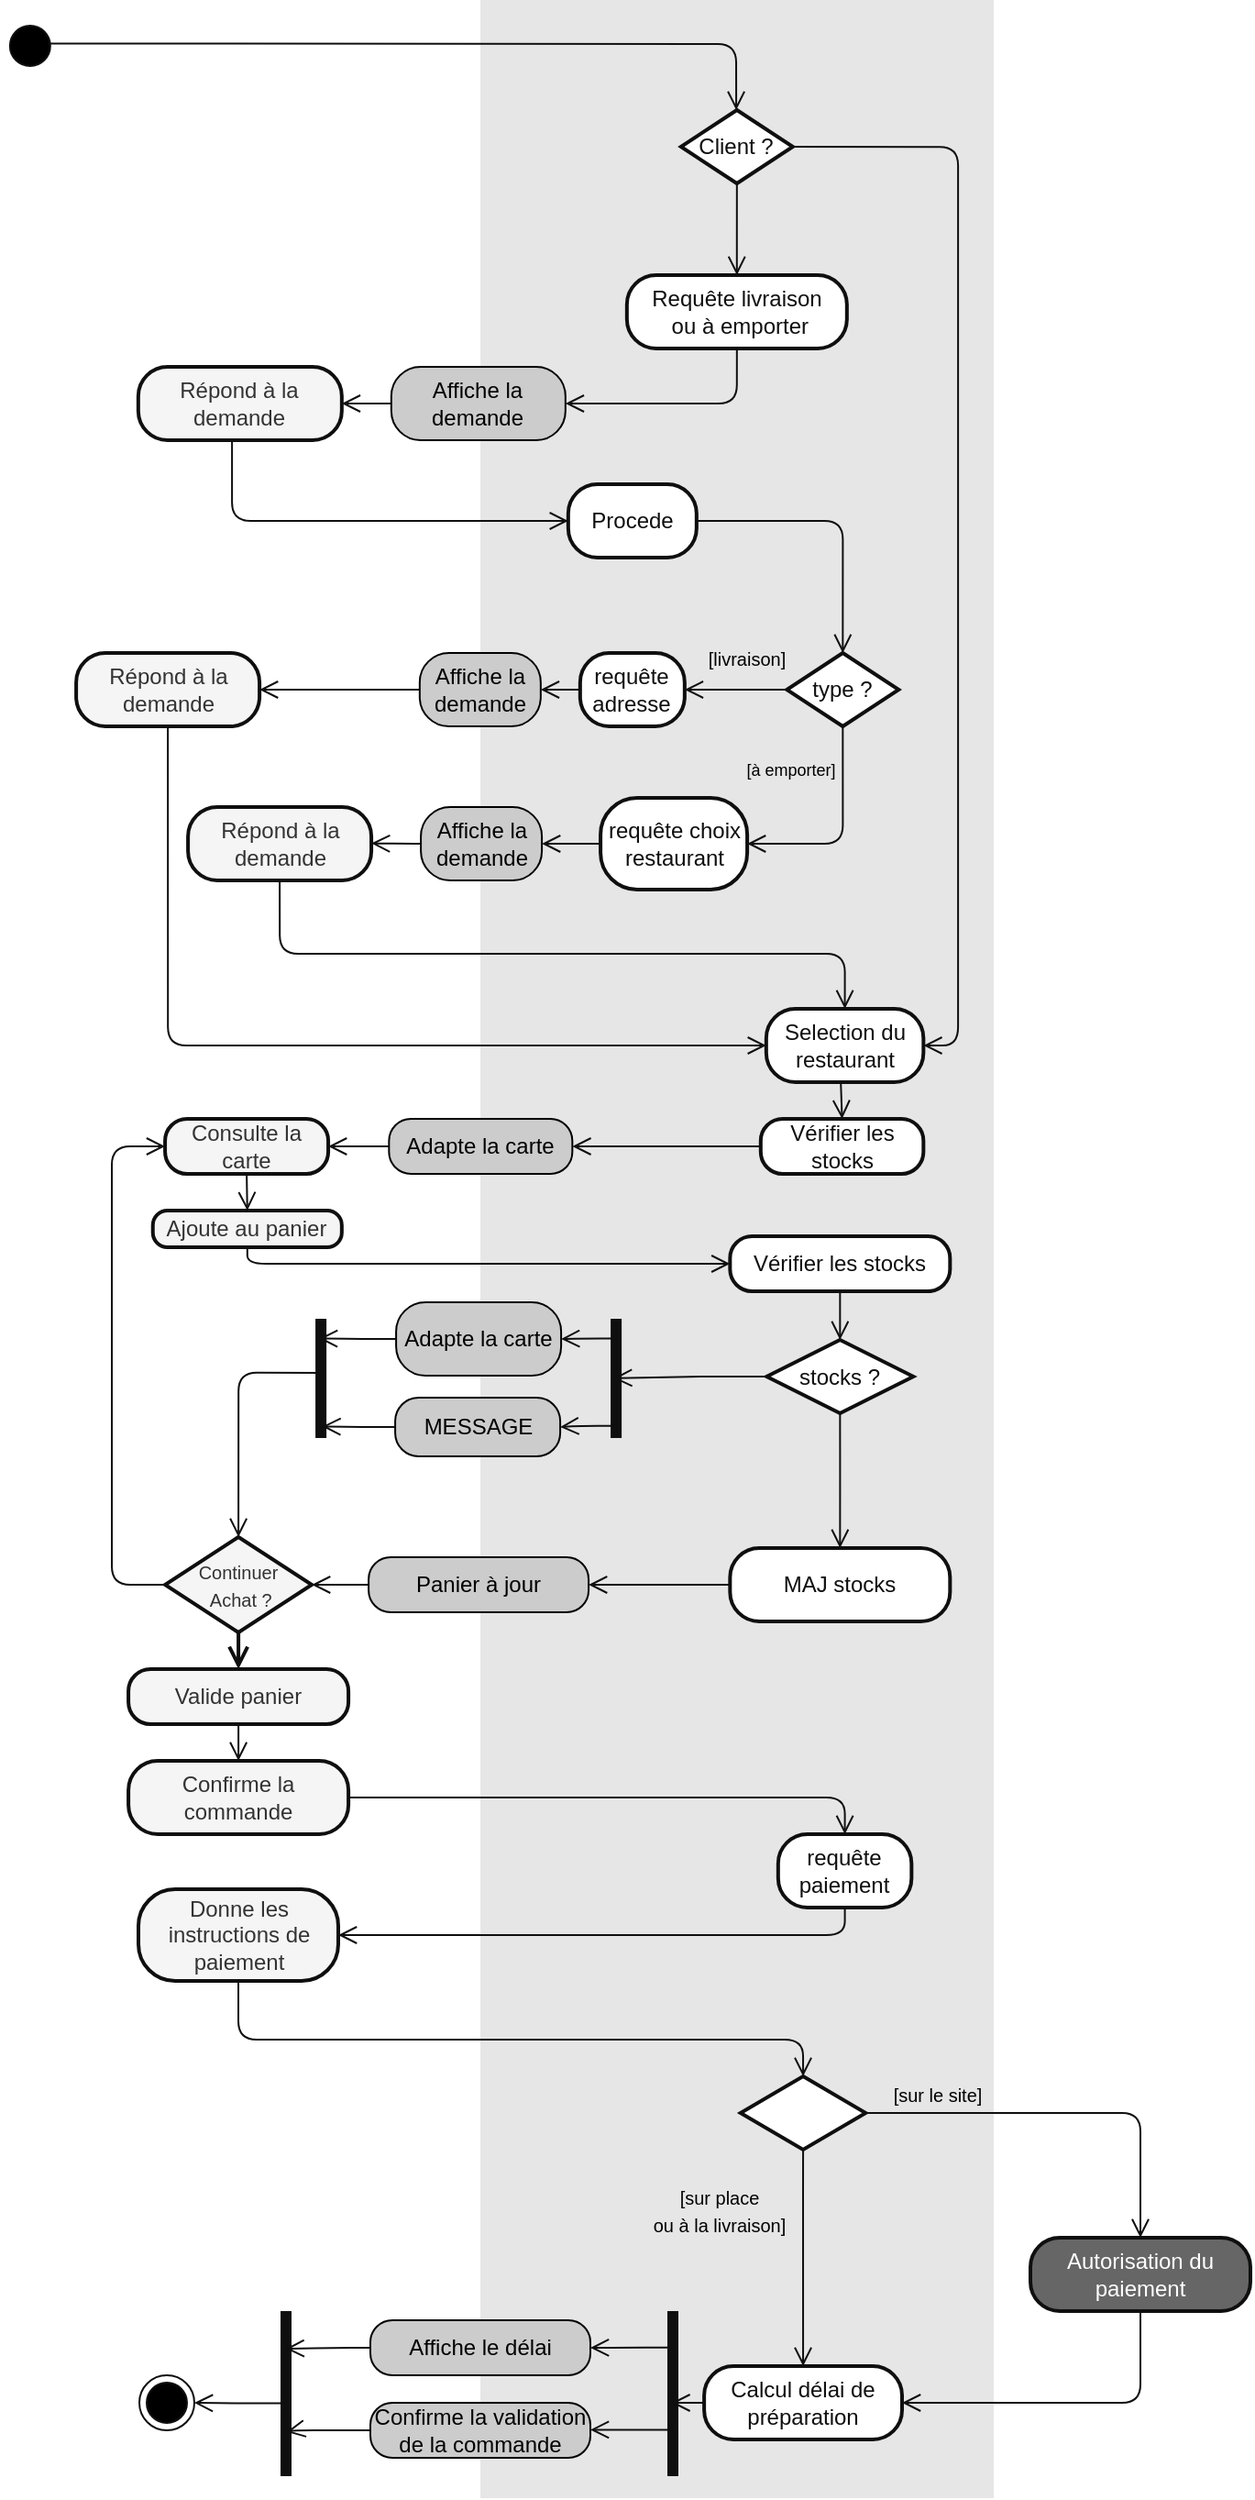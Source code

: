 <mxfile version="14.5.10" type="device"><diagram id="7VW1HfrXK7V-yL2GKgxm" name="Page-1"><mxGraphModel dx="756" dy="477" grid="1" gridSize="10" guides="1" tooltips="1" connect="1" arrows="1" fold="1" page="1" pageScale="1" pageWidth="1169" pageHeight="1654" math="0" shadow="0"><root><mxCell id="0"/><mxCell id="1" parent="0"/><mxCell id="5ExZuk6BMiTF48nEXacJ-3" value="" style="rounded=0;whiteSpace=wrap;html=1;strokeColor=none;fillColor=#E6E6E6;" vertex="1" parent="1"><mxGeometry x="480" y="10" width="280" height="1362" as="geometry"/></mxCell><mxCell id="5ExZuk6BMiTF48nEXacJ-5" value="" style="ellipse;html=1;shape=startState;fillColor=#000000;shadow=0;sketch=0;strokeColor=#0F0F0F;" vertex="1" parent="1"><mxGeometry x="219.42" y="20" width="30" height="30" as="geometry"/></mxCell><mxCell id="5ExZuk6BMiTF48nEXacJ-6" value="" style="edgeStyle=orthogonalEdgeStyle;html=1;verticalAlign=bottom;endArrow=open;endSize=8;strokeColor=#0F0F0F;exitX=0.826;exitY=0.457;exitDx=0;exitDy=0;exitPerimeter=0;" edge="1" parent="1" source="5ExZuk6BMiTF48nEXacJ-5"><mxGeometry relative="1" as="geometry"><mxPoint x="619.55" y="70" as="targetPoint"/><mxPoint x="357.42" y="216" as="sourcePoint"/><Array as="points"><mxPoint x="254.42" y="34"/><mxPoint x="619.42" y="34"/></Array></mxGeometry></mxCell><mxCell id="5ExZuk6BMiTF48nEXacJ-7" value="Ajoute au panier" style="rounded=1;whiteSpace=wrap;html=1;arcSize=40;fillColor=#f5f5f5;shadow=0;sketch=0;fontColor=#333333;strokeWidth=2;strokeColor=#0F0F0F;" vertex="1" parent="1"><mxGeometry x="301.37" y="670" width="103.05" height="20" as="geometry"/></mxCell><mxCell id="5ExZuk6BMiTF48nEXacJ-8" value="Vérifier les stocks" style="rounded=1;whiteSpace=wrap;html=1;arcSize=40;shadow=0;sketch=0;fillColor=#FFFFFF;fontColor=#0F0F0F;strokeColor=#0F0F0F;strokeWidth=2;" vertex="1" parent="1"><mxGeometry x="632.91" y="620" width="88.76" height="30" as="geometry"/></mxCell><mxCell id="5ExZuk6BMiTF48nEXacJ-9" value="" style="edgeStyle=orthogonalEdgeStyle;html=1;verticalAlign=bottom;endArrow=open;endSize=8;strokeColor=#0F0F0F;exitX=0;exitY=0.5;exitDx=0;exitDy=0;entryX=1;entryY=0.5;entryDx=0;entryDy=0;" edge="1" parent="1" source="5ExZuk6BMiTF48nEXacJ-18" target="5ExZuk6BMiTF48nEXacJ-10"><mxGeometry relative="1" as="geometry"><mxPoint x="539.05" y="880" as="targetPoint"/><mxPoint x="768.05" y="907.29" as="sourcePoint"/><Array as="points"/></mxGeometry></mxCell><mxCell id="5ExZuk6BMiTF48nEXacJ-10" value="Panier à jour" style="rounded=1;whiteSpace=wrap;html=1;arcSize=40;shadow=0;sketch=0;fillColor=#CCCCCC;" vertex="1" parent="1"><mxGeometry x="419.05" y="859" width="120" height="30" as="geometry"/></mxCell><mxCell id="5ExZuk6BMiTF48nEXacJ-11" value="" style="edgeStyle=orthogonalEdgeStyle;html=1;verticalAlign=bottom;endArrow=open;endSize=8;strokeColor=#0F0F0F;entryX=1;entryY=0.5;entryDx=0;entryDy=0;exitX=0;exitY=0.5;exitDx=0;exitDy=0;" edge="1" parent="1" source="5ExZuk6BMiTF48nEXacJ-10" target="5ExZuk6BMiTF48nEXacJ-13"><mxGeometry relative="1" as="geometry"><mxPoint x="368.05" y="958" as="targetPoint"/><mxPoint x="438.05" y="958" as="sourcePoint"/></mxGeometry></mxCell><mxCell id="5ExZuk6BMiTF48nEXacJ-12" value="Consulte la carte" style="rounded=1;whiteSpace=wrap;html=1;arcSize=40;fillColor=#f5f5f5;shadow=0;sketch=0;fontColor=#333333;strokeWidth=2;strokeColor=#0F0F0F;" vertex="1" parent="1"><mxGeometry x="308.04" y="620" width="89" height="30" as="geometry"/></mxCell><mxCell id="5ExZuk6BMiTF48nEXacJ-13" value="&lt;font style=&quot;font-size: 10px&quot;&gt;Continuer&lt;br&gt;&amp;nbsp;Achat ?&lt;/font&gt;" style="rhombus;whiteSpace=wrap;html=1;fillColor=#f5f5f5;shadow=0;sketch=0;fontColor=#333333;strokeWidth=2;strokeColor=#0F0F0F;" vertex="1" parent="1"><mxGeometry x="308.05" y="848" width="80" height="52" as="geometry"/></mxCell><mxCell id="5ExZuk6BMiTF48nEXacJ-14" value="" style="edgeStyle=orthogonalEdgeStyle;html=1;verticalAlign=bottom;endArrow=open;endSize=8;strokeColor=#0F0F0F;exitX=0.5;exitY=1;exitDx=0;exitDy=0;entryX=0.5;entryY=0;entryDx=0;entryDy=0;" edge="1" parent="1" source="5ExZuk6BMiTF48nEXacJ-12" target="5ExZuk6BMiTF48nEXacJ-7"><mxGeometry relative="1" as="geometry"><mxPoint x="354" y="660" as="targetPoint"/><mxPoint x="348.05" y="770" as="sourcePoint"/><Array as="points"><mxPoint x="353" y="650"/><mxPoint x="353" y="690"/></Array></mxGeometry></mxCell><mxCell id="5ExZuk6BMiTF48nEXacJ-15" value="Adapte la carte" style="rounded=1;whiteSpace=wrap;html=1;arcSize=40;shadow=0;sketch=0;fillColor=#CCCCCC;" vertex="1" parent="1"><mxGeometry x="430.17" y="620" width="100" height="30" as="geometry"/></mxCell><mxCell id="5ExZuk6BMiTF48nEXacJ-16" value="" style="edgeStyle=orthogonalEdgeStyle;html=1;verticalAlign=bottom;endArrow=open;endSize=8;strokeColor=#0F0F0F;exitX=0;exitY=0.5;exitDx=0;exitDy=0;entryX=1;entryY=0.5;entryDx=0;entryDy=0;" edge="1" parent="1" source="5ExZuk6BMiTF48nEXacJ-8" target="5ExZuk6BMiTF48nEXacJ-15"><mxGeometry relative="1" as="geometry"><mxPoint x="618.05" y="759.29" as="targetPoint"/><mxPoint x="778.05" y="759.29" as="sourcePoint"/><Array as="points"><mxPoint x="630" y="635"/><mxPoint x="630" y="635"/></Array></mxGeometry></mxCell><mxCell id="5ExZuk6BMiTF48nEXacJ-17" value="" style="edgeStyle=orthogonalEdgeStyle;html=1;verticalAlign=bottom;endArrow=open;endSize=8;strokeColor=#0F0F0F;exitX=0;exitY=0.5;exitDx=0;exitDy=0;entryX=1;entryY=0.5;entryDx=0;entryDy=0;" edge="1" parent="1" source="5ExZuk6BMiTF48nEXacJ-15" target="5ExZuk6BMiTF48nEXacJ-12"><mxGeometry relative="1" as="geometry"><mxPoint x="688.05" y="804.65" as="targetPoint"/><mxPoint x="429.05" y="720" as="sourcePoint"/><Array as="points"><mxPoint x="429" y="635"/><mxPoint x="429" y="635"/></Array></mxGeometry></mxCell><mxCell id="5ExZuk6BMiTF48nEXacJ-18" value="MAJ stocks" style="rounded=1;whiteSpace=wrap;html=1;arcSize=40;shadow=0;sketch=0;fillColor=#FFFFFF;fontColor=#0F0F0F;strokeColor=#0F0F0F;strokeWidth=2;" vertex="1" parent="1"><mxGeometry x="616.17" y="854" width="120" height="40" as="geometry"/></mxCell><mxCell id="5ExZuk6BMiTF48nEXacJ-19" value="" style="edgeStyle=orthogonalEdgeStyle;html=1;verticalAlign=bottom;endArrow=open;endSize=8;exitX=0;exitY=0.5;exitDx=0;exitDy=0;strokeColor=#0F0F0F;entryX=0;entryY=0.5;entryDx=0;entryDy=0;" edge="1" parent="1" source="5ExZuk6BMiTF48nEXacJ-13" target="5ExZuk6BMiTF48nEXacJ-12"><mxGeometry relative="1" as="geometry"><mxPoint x="288.05" y="880" as="targetPoint"/><mxPoint x="308.05" y="1069.5" as="sourcePoint"/><Array as="points"><mxPoint x="279" y="874"/><mxPoint x="279" y="635"/></Array></mxGeometry></mxCell><mxCell id="5ExZuk6BMiTF48nEXacJ-20" value="Valide panier" style="rounded=1;whiteSpace=wrap;html=1;arcSize=40;fillColor=#f5f5f5;shadow=0;sketch=0;fontColor=#333333;strokeWidth=2;strokeColor=#0F0F0F;" vertex="1" parent="1"><mxGeometry x="288.05" y="920" width="120" height="30" as="geometry"/></mxCell><mxCell id="5ExZuk6BMiTF48nEXacJ-21" value="" style="edgeStyle=orthogonalEdgeStyle;html=1;verticalAlign=bottom;endArrow=open;endSize=8;exitX=0.5;exitY=1;exitDx=0;exitDy=0;entryX=0.5;entryY=0;entryDx=0;entryDy=0;strokeWidth=2;strokeColor=#0F0F0F;" edge="1" parent="1" source="5ExZuk6BMiTF48nEXacJ-13" target="5ExZuk6BMiTF48nEXacJ-20"><mxGeometry relative="1" as="geometry"><mxPoint x="348.05" y="1070" as="targetPoint"/><mxPoint x="347.71" y="1090" as="sourcePoint"/><Array as="points"/></mxGeometry></mxCell><mxCell id="5ExZuk6BMiTF48nEXacJ-22" value="Vérifier les stocks" style="rounded=1;whiteSpace=wrap;html=1;arcSize=40;shadow=0;sketch=0;fillColor=#FFFFFF;fontColor=#0F0F0F;strokeColor=#0F0F0F;strokeWidth=2;" vertex="1" parent="1"><mxGeometry x="616.17" y="684" width="120" height="30" as="geometry"/></mxCell><mxCell id="5ExZuk6BMiTF48nEXacJ-23" value="" style="edgeStyle=orthogonalEdgeStyle;html=1;verticalAlign=bottom;endArrow=open;endSize=8;strokeColor=#0F0F0F;exitX=0.5;exitY=1;exitDx=0;exitDy=0;entryX=0;entryY=0.5;entryDx=0;entryDy=0;" edge="1" parent="1" source="5ExZuk6BMiTF48nEXacJ-7" target="5ExZuk6BMiTF48nEXacJ-22"><mxGeometry relative="1" as="geometry"><mxPoint x="738.05" y="879" as="targetPoint"/><mxPoint x="348.05" y="830" as="sourcePoint"/><Array as="points"><mxPoint x="353" y="699"/></Array></mxGeometry></mxCell><mxCell id="5ExZuk6BMiTF48nEXacJ-24" value="stocks ?" style="rhombus;whiteSpace=wrap;html=1;shadow=0;sketch=0;fillColor=#FFFFFF;fontColor=#0F0F0F;strokeColor=#0F0F0F;strokeWidth=2;" vertex="1" parent="1"><mxGeometry x="636.17" y="740.5" width="80" height="40" as="geometry"/></mxCell><mxCell id="5ExZuk6BMiTF48nEXacJ-25" value="" style="edgeStyle=orthogonalEdgeStyle;html=1;verticalAlign=bottom;endArrow=open;endSize=8;strokeColor=#0F0F0F;exitX=0.5;exitY=1;exitDx=0;exitDy=0;entryX=0.5;entryY=0;entryDx=0;entryDy=0;" edge="1" parent="1" source="5ExZuk6BMiTF48nEXacJ-24" target="5ExZuk6BMiTF48nEXacJ-18"><mxGeometry relative="1" as="geometry"><mxPoint x="765.17" y="810.5" as="targetPoint"/><mxPoint x="855.17" y="810.5" as="sourcePoint"/><Array as="points"><mxPoint x="676.17" y="810"/><mxPoint x="676.17" y="847"/></Array></mxGeometry></mxCell><mxCell id="5ExZuk6BMiTF48nEXacJ-26" value="" style="edgeStyle=orthogonalEdgeStyle;html=1;verticalAlign=bottom;endArrow=open;endSize=8;strokeColor=#0F0F0F;exitX=0.5;exitY=1;exitDx=0;exitDy=0;entryX=0.5;entryY=0;entryDx=0;entryDy=0;" edge="1" parent="1" source="5ExZuk6BMiTF48nEXacJ-22" target="5ExZuk6BMiTF48nEXacJ-24"><mxGeometry relative="1" as="geometry"><mxPoint x="798.05" y="930" as="targetPoint"/><mxPoint x="797.88" y="900" as="sourcePoint"/><Array as="points"/></mxGeometry></mxCell><mxCell id="5ExZuk6BMiTF48nEXacJ-27" value="" style="edgeStyle=orthogonalEdgeStyle;html=1;verticalAlign=bottom;endArrow=open;endSize=8;strokeColor=#0F0F0F;exitX=0.453;exitY=0.407;exitDx=0;exitDy=0;exitPerimeter=0;" edge="1" parent="1" source="5ExZuk6BMiTF48nEXacJ-34"><mxGeometry relative="1" as="geometry"><mxPoint x="348.05" y="848" as="targetPoint"/><mxPoint x="428.05" y="772" as="sourcePoint"/><Array as="points"><mxPoint x="348.05" y="758"/></Array></mxGeometry></mxCell><mxCell id="5ExZuk6BMiTF48nEXacJ-28" value="Adapte la carte" style="rounded=1;whiteSpace=wrap;html=1;arcSize=40;shadow=0;sketch=0;fillColor=#CCCCCC;" vertex="1" parent="1"><mxGeometry x="434.05" y="720" width="90" height="40" as="geometry"/></mxCell><mxCell id="5ExZuk6BMiTF48nEXacJ-29" value="" style="edgeStyle=orthogonalEdgeStyle;html=1;verticalAlign=bottom;endArrow=open;endSize=8;strokeColor=#0F0F0F;exitX=0;exitY=0.5;exitDx=0;exitDy=0;entryX=0.499;entryY=0.643;entryDx=0;entryDy=0;entryPerimeter=0;" edge="1" parent="1" source="5ExZuk6BMiTF48nEXacJ-24" target="5ExZuk6BMiTF48nEXacJ-30"><mxGeometry relative="1" as="geometry"><mxPoint x="718.05" y="841" as="targetPoint"/><mxPoint x="758.05" y="841.5" as="sourcePoint"/><Array as="points"/></mxGeometry></mxCell><mxCell id="5ExZuk6BMiTF48nEXacJ-30" value="" style="shape=line;html=1;strokeWidth=6;shadow=0;sketch=0;direction=south;strokeColor=#0F0F0F;" vertex="1" parent="1"><mxGeometry x="549.05" y="729" width="10" height="65" as="geometry"/></mxCell><mxCell id="5ExZuk6BMiTF48nEXacJ-31" value="" style="edgeStyle=orthogonalEdgeStyle;html=1;verticalAlign=bottom;endArrow=open;endSize=8;strokeColor=#0F0F0F;entryX=1;entryY=0.5;entryDx=0;entryDy=0;exitX=0.898;exitY=0.42;exitDx=0;exitDy=0;exitPerimeter=0;" edge="1" parent="1" source="5ExZuk6BMiTF48nEXacJ-30" target="5ExZuk6BMiTF48nEXacJ-32"><mxGeometry relative="1" as="geometry"><mxPoint x="668.05" y="867.76" as="targetPoint"/><mxPoint x="539.05" y="868" as="sourcePoint"/><Array as="points"><mxPoint x="534.05" y="787"/></Array></mxGeometry></mxCell><mxCell id="5ExZuk6BMiTF48nEXacJ-32" value="MESSAGE" style="rounded=1;whiteSpace=wrap;html=1;arcSize=40;shadow=0;sketch=0;fillColor=#CCCCCC;" vertex="1" parent="1"><mxGeometry x="433.55" y="772" width="90" height="32" as="geometry"/></mxCell><mxCell id="5ExZuk6BMiTF48nEXacJ-33" value="" style="edgeStyle=orthogonalEdgeStyle;html=1;verticalAlign=bottom;endArrow=open;endSize=8;strokeColor=#0F0F0F;exitX=0;exitY=0.5;exitDx=0;exitDy=0;entryX=0.165;entryY=0.607;entryDx=0;entryDy=0;entryPerimeter=0;" edge="1" parent="1" source="5ExZuk6BMiTF48nEXacJ-28" target="5ExZuk6BMiTF48nEXacJ-34"><mxGeometry relative="1" as="geometry"><mxPoint x="388.05" y="819.8" as="targetPoint"/><mxPoint x="429.05" y="819.8" as="sourcePoint"/><Array as="points"/></mxGeometry></mxCell><mxCell id="5ExZuk6BMiTF48nEXacJ-34" value="" style="shape=line;html=1;strokeWidth=6;shadow=0;sketch=0;direction=south;strokeColor=#0F0F0F;" vertex="1" parent="1"><mxGeometry x="388.05" y="729" width="10" height="65" as="geometry"/></mxCell><mxCell id="5ExZuk6BMiTF48nEXacJ-35" value="" style="edgeStyle=orthogonalEdgeStyle;html=1;verticalAlign=bottom;endArrow=open;endSize=8;strokeColor=#0F0F0F;exitX=0;exitY=0.5;exitDx=0;exitDy=0;entryX=0.903;entryY=0.436;entryDx=0;entryDy=0;entryPerimeter=0;" edge="1" parent="1" source="5ExZuk6BMiTF48nEXacJ-32" target="5ExZuk6BMiTF48nEXacJ-34"><mxGeometry relative="1" as="geometry"><mxPoint x="389.05" y="868" as="targetPoint"/><mxPoint x="429.05" y="868" as="sourcePoint"/><Array as="points"/></mxGeometry></mxCell><mxCell id="5ExZuk6BMiTF48nEXacJ-36" value="" style="edgeStyle=orthogonalEdgeStyle;html=1;verticalAlign=bottom;endArrow=open;endSize=8;strokeColor=#0F0F0F;entryX=1;entryY=0.5;entryDx=0;entryDy=0;exitX=0.166;exitY=0.38;exitDx=0;exitDy=0;exitPerimeter=0;" edge="1" parent="1" source="5ExZuk6BMiTF48nEXacJ-30" target="5ExZuk6BMiTF48nEXacJ-28"><mxGeometry relative="1" as="geometry"><mxPoint x="549.05" y="819.76" as="targetPoint"/><mxPoint x="539.05" y="820" as="sourcePoint"/><Array as="points"/></mxGeometry></mxCell><mxCell id="5ExZuk6BMiTF48nEXacJ-37" value="" style="edgeStyle=orthogonalEdgeStyle;html=1;verticalAlign=bottom;endArrow=open;endSize=8;exitX=0.5;exitY=1;exitDx=0;exitDy=0;strokeColor=#0F0F0F;entryX=0.5;entryY=0;entryDx=0;entryDy=0;" edge="1" parent="1" source="5ExZuk6BMiTF48nEXacJ-20" target="5ExZuk6BMiTF48nEXacJ-38"><mxGeometry relative="1" as="geometry"><mxPoint x="348.05" y="1280" as="targetPoint"/><mxPoint x="348.05" y="1200" as="sourcePoint"/></mxGeometry></mxCell><mxCell id="5ExZuk6BMiTF48nEXacJ-38" value="Confirme la commande" style="rounded=1;whiteSpace=wrap;html=1;arcSize=40;fillColor=#f5f5f5;shadow=0;sketch=0;fontColor=#333333;strokeWidth=2;strokeColor=#0F0F0F;" vertex="1" parent="1"><mxGeometry x="288.05" y="970" width="120" height="40" as="geometry"/></mxCell><mxCell id="5ExZuk6BMiTF48nEXacJ-40" value="Requête livraison&lt;br&gt;&amp;nbsp;ou à emporter" style="rounded=1;whiteSpace=wrap;html=1;arcSize=40;shadow=0;sketch=0;fillColor=#FFFFFF;fontColor=#0F0F0F;strokeColor=#0F0F0F;strokeWidth=2;" vertex="1" parent="1"><mxGeometry x="559.92" y="160" width="120" height="40" as="geometry"/></mxCell><mxCell id="5ExZuk6BMiTF48nEXacJ-41" value="" style="edgeStyle=orthogonalEdgeStyle;html=1;verticalAlign=bottom;endArrow=open;endSize=8;strokeColor=#0F0F0F;entryX=1;entryY=0.5;entryDx=0;entryDy=0;exitX=0.5;exitY=1;exitDx=0;exitDy=0;" edge="1" parent="1" source="5ExZuk6BMiTF48nEXacJ-40" target="5ExZuk6BMiTF48nEXacJ-42"><mxGeometry relative="1" as="geometry"><mxPoint x="563.92" y="486.0" as="targetPoint"/><mxPoint x="813.92" y="436.0" as="sourcePoint"/><Array as="points"><mxPoint x="619.55" y="230"/></Array></mxGeometry></mxCell><mxCell id="5ExZuk6BMiTF48nEXacJ-42" value="Affiche la demande" style="rounded=1;whiteSpace=wrap;html=1;arcSize=40;shadow=0;sketch=0;fillColor=#CCCCCC;" vertex="1" parent="1"><mxGeometry x="431.42" y="210" width="95" height="40" as="geometry"/></mxCell><mxCell id="5ExZuk6BMiTF48nEXacJ-43" value="Répond à la demande" style="rounded=1;whiteSpace=wrap;html=1;arcSize=40;fillColor=#f5f5f5;shadow=0;sketch=0;fontColor=#333333;strokeWidth=2;strokeColor=#0F0F0F;" vertex="1" parent="1"><mxGeometry x="293.42" y="210" width="111" height="40" as="geometry"/></mxCell><mxCell id="5ExZuk6BMiTF48nEXacJ-44" value="" style="edgeStyle=orthogonalEdgeStyle;html=1;verticalAlign=bottom;endArrow=open;endSize=8;exitX=0;exitY=0.5;exitDx=0;exitDy=0;strokeColor=#0F0F0F;entryX=1;entryY=0.5;entryDx=0;entryDy=0;" edge="1" parent="1" source="5ExZuk6BMiTF48nEXacJ-42" target="5ExZuk6BMiTF48nEXacJ-43"><mxGeometry relative="1" as="geometry"><mxPoint x="1152.42" y="1066" as="targetPoint"/><mxPoint x="1102.42" y="896" as="sourcePoint"/></mxGeometry></mxCell><mxCell id="5ExZuk6BMiTF48nEXacJ-45" value="Procede" style="rounded=1;whiteSpace=wrap;html=1;arcSize=40;shadow=0;sketch=0;fillColor=#FFFFFF;fontColor=#0F0F0F;strokeColor=#0F0F0F;strokeWidth=2;" vertex="1" parent="1"><mxGeometry x="527.92" y="274" width="70" height="40" as="geometry"/></mxCell><mxCell id="5ExZuk6BMiTF48nEXacJ-46" value="type ?" style="rhombus;whiteSpace=wrap;html=1;shadow=0;sketch=0;fillColor=#FFFFFF;fontColor=#0F0F0F;strokeColor=#0F0F0F;strokeWidth=2;" vertex="1" parent="1"><mxGeometry x="647.17" y="366" width="61" height="40" as="geometry"/></mxCell><mxCell id="5ExZuk6BMiTF48nEXacJ-47" value="" style="edgeStyle=orthogonalEdgeStyle;html=1;verticalAlign=bottom;endArrow=open;endSize=8;strokeColor=#0F0F0F;entryX=0;entryY=0.5;entryDx=0;entryDy=0;" edge="1" parent="1" target="5ExZuk6BMiTF48nEXacJ-45"><mxGeometry relative="1" as="geometry"><mxPoint x="748.92" y="606" as="targetPoint"/><Array as="points"><mxPoint x="345.55" y="250"/><mxPoint x="344.55" y="250"/><mxPoint x="344.55" y="294"/></Array><mxPoint x="344.55" y="250" as="sourcePoint"/></mxGeometry></mxCell><mxCell id="5ExZuk6BMiTF48nEXacJ-48" value="" style="edgeStyle=orthogonalEdgeStyle;html=1;verticalAlign=bottom;endArrow=open;endSize=8;strokeColor=#0F0F0F;exitX=0;exitY=0.5;exitDx=0;exitDy=0;entryX=1;entryY=0.5;entryDx=0;entryDy=0;" edge="1" parent="1" source="5ExZuk6BMiTF48nEXacJ-46" target="5ExZuk6BMiTF48nEXacJ-54"><mxGeometry relative="1" as="geometry"><mxPoint x="518.92" y="826" as="targetPoint"/><Array as="points"/><mxPoint x="968.92" y="826" as="sourcePoint"/></mxGeometry></mxCell><mxCell id="5ExZuk6BMiTF48nEXacJ-49" value="Affiche la demande" style="rounded=1;whiteSpace=wrap;html=1;arcSize=40;shadow=0;sketch=0;fillColor=#CCCCCC;" vertex="1" parent="1"><mxGeometry x="446.92" y="366" width="66" height="40" as="geometry"/></mxCell><mxCell id="5ExZuk6BMiTF48nEXacJ-50" value="" style="edgeStyle=orthogonalEdgeStyle;html=1;verticalAlign=bottom;endArrow=open;endSize=8;exitX=0;exitY=0.5;exitDx=0;exitDy=0;strokeColor=#0F0F0F;entryX=1;entryY=0.5;entryDx=0;entryDy=0;" edge="1" parent="1" source="5ExZuk6BMiTF48nEXacJ-49" target="5ExZuk6BMiTF48nEXacJ-51"><mxGeometry relative="1" as="geometry"><mxPoint x="403.92" y="771.58" as="targetPoint"/><mxPoint x="478.92" y="771.58" as="sourcePoint"/></mxGeometry></mxCell><mxCell id="5ExZuk6BMiTF48nEXacJ-51" value="Répond à la demande" style="rounded=1;whiteSpace=wrap;html=1;arcSize=40;fillColor=#f5f5f5;shadow=0;sketch=0;fontColor=#333333;strokeWidth=2;strokeColor=#0F0F0F;" vertex="1" parent="1"><mxGeometry x="259.55" y="366" width="100" height="40" as="geometry"/></mxCell><mxCell id="5ExZuk6BMiTF48nEXacJ-52" value="Donne les instructions de paiement" style="rounded=1;whiteSpace=wrap;html=1;arcSize=40;fillColor=#f5f5f5;shadow=0;sketch=0;fontColor=#333333;strokeWidth=2;strokeColor=#0F0F0F;" vertex="1" parent="1"><mxGeometry x="293.5" y="1040" width="109" height="50" as="geometry"/></mxCell><mxCell id="5ExZuk6BMiTF48nEXacJ-53" value="" style="edgeStyle=orthogonalEdgeStyle;html=1;verticalAlign=bottom;endArrow=open;endSize=8;exitX=1;exitY=0.5;exitDx=0;exitDy=0;strokeColor=#0F0F0F;entryX=0.5;entryY=0;entryDx=0;entryDy=0;" edge="1" parent="1" source="5ExZuk6BMiTF48nEXacJ-45" target="5ExZuk6BMiTF48nEXacJ-46"><mxGeometry relative="1" as="geometry"><mxPoint x="677.67" y="346" as="targetPoint"/><mxPoint x="808.92" y="566" as="sourcePoint"/><Array as="points"/></mxGeometry></mxCell><mxCell id="5ExZuk6BMiTF48nEXacJ-54" value="requête adresse" style="rounded=1;whiteSpace=wrap;html=1;arcSize=40;shadow=0;sketch=0;fillColor=#FFFFFF;fontColor=#0F0F0F;strokeColor=#0F0F0F;strokeWidth=2;" vertex="1" parent="1"><mxGeometry x="534.42" y="366" width="57" height="40" as="geometry"/></mxCell><mxCell id="5ExZuk6BMiTF48nEXacJ-55" value="requête paiement" style="rounded=1;whiteSpace=wrap;html=1;arcSize=40;shadow=0;sketch=0;fillColor=#FFFFFF;fontColor=#0F0F0F;strokeColor=#0F0F0F;strokeWidth=2;" vertex="1" parent="1"><mxGeometry x="642.42" y="1010" width="72.75" height="40" as="geometry"/></mxCell><mxCell id="5ExZuk6BMiTF48nEXacJ-56" value="" style="edgeStyle=orthogonalEdgeStyle;html=1;verticalAlign=bottom;endArrow=open;endSize=8;strokeColor=#0F0F0F;exitX=0.5;exitY=1;exitDx=0;exitDy=0;entryX=1;entryY=0.5;entryDx=0;entryDy=0;" edge="1" parent="1" source="5ExZuk6BMiTF48nEXacJ-46" target="5ExZuk6BMiTF48nEXacJ-101"><mxGeometry relative="1" as="geometry"><mxPoint x="677.42" y="436" as="targetPoint"/><Array as="points"/><mxPoint x="670.92" y="483.0" as="sourcePoint"/></mxGeometry></mxCell><mxCell id="5ExZuk6BMiTF48nEXacJ-57" value="" style="edgeStyle=orthogonalEdgeStyle;html=1;verticalAlign=bottom;endArrow=open;endSize=8;strokeColor=#0F0F0F;entryX=1;entryY=0.5;entryDx=0;entryDy=0;exitX=0;exitY=0.5;exitDx=0;exitDy=0;" edge="1" parent="1" source="5ExZuk6BMiTF48nEXacJ-54" target="5ExZuk6BMiTF48nEXacJ-49"><mxGeometry relative="1" as="geometry"><mxPoint x="608.92" y="732" as="targetPoint"/><mxPoint x="608.92" y="746" as="sourcePoint"/><Array as="points"/></mxGeometry></mxCell><mxCell id="5ExZuk6BMiTF48nEXacJ-58" value="" style="edgeStyle=orthogonalEdgeStyle;html=1;verticalAlign=bottom;endArrow=open;endSize=8;exitX=0.5;exitY=1;exitDx=0;exitDy=0;strokeColor=#0F0F0F;entryX=1;entryY=0.5;entryDx=0;entryDy=0;" edge="1" parent="1" source="5ExZuk6BMiTF48nEXacJ-55" target="5ExZuk6BMiTF48nEXacJ-52"><mxGeometry relative="1" as="geometry"><mxPoint x="928.58" y="1575.0" as="targetPoint"/><mxPoint x="928.58" y="1515" as="sourcePoint"/><Array as="points"><mxPoint x="679" y="1065"/></Array></mxGeometry></mxCell><mxCell id="5ExZuk6BMiTF48nEXacJ-59" value="[livraison]" style="text;html=1;align=center;verticalAlign=middle;resizable=0;points=[];autosize=1;fontSize=10;" vertex="1" parent="1"><mxGeometry x="594.92" y="359" width="60" height="20" as="geometry"/></mxCell><mxCell id="5ExZuk6BMiTF48nEXacJ-60" value="" style="edgeStyle=orthogonalEdgeStyle;html=1;verticalAlign=bottom;endArrow=open;endSize=8;strokeColor=#0F0F0F;exitX=0.5;exitY=1;exitDx=0;exitDy=0;entryX=0;entryY=0.5;entryDx=0;entryDy=0;" edge="1" parent="1" source="5ExZuk6BMiTF48nEXacJ-51" target="5ExZuk6BMiTF48nEXacJ-90"><mxGeometry relative="1" as="geometry"><mxPoint x="639.92" y="481.0" as="targetPoint"/><Array as="points"><mxPoint x="309.55" y="580"/></Array><mxPoint x="345.92" y="486.0" as="sourcePoint"/></mxGeometry></mxCell><mxCell id="5ExZuk6BMiTF48nEXacJ-62" value="" style="edgeStyle=orthogonalEdgeStyle;html=1;verticalAlign=bottom;endArrow=open;endSize=8;exitX=0.5;exitY=1;exitDx=0;exitDy=0;strokeColor=#0F0F0F;entryX=0.5;entryY=0;entryDx=0;entryDy=0;" edge="1" parent="1" source="5ExZuk6BMiTF48nEXacJ-52" target="5ExZuk6BMiTF48nEXacJ-65"><mxGeometry relative="1" as="geometry"><mxPoint x="505.0" y="1122" as="targetPoint"/><Array as="points"><mxPoint x="348" y="1122"/><mxPoint x="656" y="1122"/></Array><mxPoint x="360.0" y="1111" as="sourcePoint"/></mxGeometry></mxCell><mxCell id="5ExZuk6BMiTF48nEXacJ-64" value="[à emporter]" style="text;html=1;align=center;verticalAlign=middle;resizable=0;points=[];autosize=1;fontSize=9;" vertex="1" parent="1"><mxGeometry x="619.05" y="420.0" width="60" height="20" as="geometry"/></mxCell><mxCell id="5ExZuk6BMiTF48nEXacJ-65" value="" style="rhombus;whiteSpace=wrap;html=1;shadow=0;sketch=0;fillColor=#FFFFFF;fontColor=#0F0F0F;strokeColor=#0F0F0F;strokeWidth=2;" vertex="1" parent="1"><mxGeometry x="621.91" y="1142" width="68.25" height="40" as="geometry"/></mxCell><mxCell id="5ExZuk6BMiTF48nEXacJ-66" value="Autorisation du paiement" style="rounded=1;whiteSpace=wrap;html=1;arcSize=40;shadow=0;sketch=0;fontColor=#ffffff;strokeColor=#0F0F0F;strokeWidth=2;fillColor=#666666;" vertex="1" parent="1"><mxGeometry x="780" y="1230" width="120" height="40" as="geometry"/></mxCell><mxCell id="5ExZuk6BMiTF48nEXacJ-67" value="" style="edgeStyle=orthogonalEdgeStyle;html=1;verticalAlign=bottom;endArrow=open;endSize=8;strokeColor=#0F0F0F;exitX=1;exitY=0.5;exitDx=0;exitDy=0;entryX=0.5;entryY=0;entryDx=0;entryDy=0;" edge="1" parent="1" source="5ExZuk6BMiTF48nEXacJ-65" target="5ExZuk6BMiTF48nEXacJ-66"><mxGeometry relative="1" as="geometry"><mxPoint x="918.97" y="1434" as="targetPoint"/><Array as="points"><mxPoint x="840" y="1162"/></Array><mxPoint x="958.97" y="1324" as="sourcePoint"/></mxGeometry></mxCell><mxCell id="5ExZuk6BMiTF48nEXacJ-68" value="&lt;font style=&quot;font-size: 10px&quot;&gt;[sur le site]&lt;/font&gt;" style="text;html=1;align=center;verticalAlign=middle;resizable=0;points=[];autosize=1;" vertex="1" parent="1"><mxGeometry x="699" y="1142" width="60" height="20" as="geometry"/></mxCell><mxCell id="5ExZuk6BMiTF48nEXacJ-69" value="" style="edgeStyle=orthogonalEdgeStyle;html=1;verticalAlign=bottom;endArrow=open;endSize=8;strokeColor=#0F0F0F;exitX=0.5;exitY=1;exitDx=0;exitDy=0;entryX=0.5;entryY=0;entryDx=0;entryDy=0;" edge="1" parent="1" source="5ExZuk6BMiTF48nEXacJ-65" target="5ExZuk6BMiTF48nEXacJ-73"><mxGeometry relative="1" as="geometry"><mxPoint x="673.935" y="1232" as="targetPoint"/><Array as="points"><mxPoint x="656" y="1200"/><mxPoint x="656" y="1200"/></Array><mxPoint x="621.5" y="1394" as="sourcePoint"/></mxGeometry></mxCell><mxCell id="5ExZuk6BMiTF48nEXacJ-70" value="&lt;font style=&quot;font-size: 10px&quot;&gt;[sur place&lt;br&gt;ou à la livraison]&lt;/font&gt;" style="text;html=1;align=center;verticalAlign=middle;resizable=0;points=[];autosize=1;" vertex="1" parent="1"><mxGeometry x="565" y="1200" width="90" height="30" as="geometry"/></mxCell><mxCell id="5ExZuk6BMiTF48nEXacJ-72" value="" style="edgeStyle=orthogonalEdgeStyle;html=1;verticalAlign=bottom;endArrow=open;endSize=8;strokeColor=#0F0F0F;exitX=0.5;exitY=1;exitDx=0;exitDy=0;entryX=1;entryY=0.5;entryDx=0;entryDy=0;" edge="1" parent="1" source="5ExZuk6BMiTF48nEXacJ-66" target="5ExZuk6BMiTF48nEXacJ-73"><mxGeometry relative="1" as="geometry"><mxPoint x="706.0" y="1252" as="targetPoint"/><Array as="points"><mxPoint x="840" y="1320"/></Array><mxPoint x="993.58" y="1474" as="sourcePoint"/></mxGeometry></mxCell><mxCell id="5ExZuk6BMiTF48nEXacJ-73" value="Calcul délai de préparation" style="rounded=1;whiteSpace=wrap;html=1;arcSize=40;shadow=0;sketch=0;fillColor=#FFFFFF;fontColor=#0F0F0F;strokeColor=#0F0F0F;strokeWidth=2;" vertex="1" parent="1"><mxGeometry x="602.06" y="1300" width="107.94" height="40" as="geometry"/></mxCell><mxCell id="5ExZuk6BMiTF48nEXacJ-75" value="Confirme la validation de la commande" style="rounded=1;whiteSpace=wrap;html=1;arcSize=40;shadow=0;sketch=0;fillColor=#CCCCCC;" vertex="1" parent="1"><mxGeometry x="420.0" y="1320" width="120" height="30" as="geometry"/></mxCell><mxCell id="5ExZuk6BMiTF48nEXacJ-76" value="" style="edgeStyle=orthogonalEdgeStyle;html=1;verticalAlign=bottom;endArrow=open;endSize=8;strokeColor=#0F0F0F;entryX=1;entryY=0.5;entryDx=0;entryDy=0;exitX=0.559;exitY=0.586;exitDx=0;exitDy=0;exitPerimeter=0;" edge="1" parent="1" source="5ExZuk6BMiTF48nEXacJ-83" target="5ExZuk6BMiTF48nEXacJ-77"><mxGeometry relative="1" as="geometry"><mxPoint x="275.0" y="1320" as="targetPoint"/><Array as="points"/><mxPoint x="335.0" y="1320" as="sourcePoint"/></mxGeometry></mxCell><mxCell id="5ExZuk6BMiTF48nEXacJ-77" value="" style="ellipse;html=1;shape=endState;fillColor=#000000;shadow=0;sketch=0;strokeColor=#0F0F0F;" vertex="1" parent="1"><mxGeometry x="294.0" y="1305" width="30" height="30" as="geometry"/></mxCell><mxCell id="5ExZuk6BMiTF48nEXacJ-78" value="" style="shape=line;html=1;strokeWidth=6;strokeColor=#0F0F0F;direction=south;" vertex="1" parent="1"><mxGeometry x="580.0" y="1270" width="10" height="90" as="geometry"/></mxCell><mxCell id="5ExZuk6BMiTF48nEXacJ-79" value="" style="edgeStyle=orthogonalEdgeStyle;html=1;verticalAlign=bottom;endArrow=open;endSize=8;strokeColor=#0F0F0F;exitX=0.719;exitY=0.519;exitDx=0;exitDy=0;exitPerimeter=0;" edge="1" parent="1" source="5ExZuk6BMiTF48nEXacJ-78" target="5ExZuk6BMiTF48nEXacJ-75"><mxGeometry relative="1" as="geometry"><mxPoint x="535.0" y="1337" as="targetPoint"/><mxPoint x="580.0" y="1340" as="sourcePoint"/><Array as="points"><mxPoint x="570.0" y="1335"/><mxPoint x="570.0" y="1335"/></Array></mxGeometry></mxCell><mxCell id="5ExZuk6BMiTF48nEXacJ-80" value="Affiche le délai" style="rounded=1;whiteSpace=wrap;html=1;arcSize=40;shadow=0;sketch=0;fillColor=#CCCCCC;" vertex="1" parent="1"><mxGeometry x="420.0" y="1275" width="120" height="30" as="geometry"/></mxCell><mxCell id="5ExZuk6BMiTF48nEXacJ-81" value="" style="edgeStyle=orthogonalEdgeStyle;html=1;verticalAlign=bottom;endArrow=open;endSize=8;strokeColor=#0F0F0F;exitX=0.221;exitY=0.449;exitDx=0;exitDy=0;exitPerimeter=0;" edge="1" parent="1" source="5ExZuk6BMiTF48nEXacJ-78" target="5ExZuk6BMiTF48nEXacJ-80"><mxGeometry relative="1" as="geometry"><mxPoint x="535.0" y="1287" as="targetPoint"/><mxPoint x="580.0" y="1290" as="sourcePoint"/><Array as="points"/></mxGeometry></mxCell><mxCell id="5ExZuk6BMiTF48nEXacJ-82" value="" style="edgeStyle=orthogonalEdgeStyle;html=1;verticalAlign=bottom;endArrow=open;endSize=8;strokeColor=#0F0F0F;exitX=0;exitY=0.5;exitDx=0;exitDy=0;entryX=0.562;entryY=0.584;entryDx=0;entryDy=0;entryPerimeter=0;" edge="1" parent="1" source="5ExZuk6BMiTF48nEXacJ-73" target="5ExZuk6BMiTF48nEXacJ-78"><mxGeometry relative="1" as="geometry"><mxPoint x="590.0" y="1318" as="targetPoint"/><Array as="points"/><mxPoint x="645.0" y="1319.58" as="sourcePoint"/></mxGeometry></mxCell><mxCell id="5ExZuk6BMiTF48nEXacJ-83" value="" style="shape=line;html=1;strokeWidth=6;strokeColor=#0F0F0F;direction=south;" vertex="1" parent="1"><mxGeometry x="369.0" y="1270" width="10" height="90" as="geometry"/></mxCell><mxCell id="5ExZuk6BMiTF48nEXacJ-84" value="" style="edgeStyle=orthogonalEdgeStyle;html=1;verticalAlign=bottom;endArrow=open;endSize=8;strokeColor=#0F0F0F;entryX=0.228;entryY=0.519;entryDx=0;entryDy=0;entryPerimeter=0;exitX=0;exitY=0.5;exitDx=0;exitDy=0;" edge="1" parent="1" source="5ExZuk6BMiTF48nEXacJ-80" target="5ExZuk6BMiTF48nEXacJ-83"><mxGeometry relative="1" as="geometry"><mxPoint x="370.0" y="1289" as="targetPoint"/><mxPoint x="405.0" y="1289.88" as="sourcePoint"/><Array as="points"/></mxGeometry></mxCell><mxCell id="5ExZuk6BMiTF48nEXacJ-87" value="" style="edgeStyle=orthogonalEdgeStyle;html=1;verticalAlign=bottom;endArrow=open;endSize=8;strokeColor=#0F0F0F;entryX=0.732;entryY=0.472;entryDx=0;entryDy=0;entryPerimeter=0;exitX=0;exitY=0.5;exitDx=0;exitDy=0;" edge="1" parent="1" source="5ExZuk6BMiTF48nEXacJ-75" target="5ExZuk6BMiTF48nEXacJ-83"><mxGeometry relative="1" as="geometry"><mxPoint x="343.4" y="1335.64" as="targetPoint"/><mxPoint x="403.59" y="1335.0" as="sourcePoint"/><Array as="points"><mxPoint x="379.0" y="1335"/></Array></mxGeometry></mxCell><mxCell id="5ExZuk6BMiTF48nEXacJ-90" value="Selection du restaurant" style="rounded=1;whiteSpace=wrap;html=1;arcSize=40;shadow=0;sketch=0;fillColor=#FFFFFF;fontColor=#0F0F0F;strokeColor=#0F0F0F;strokeWidth=2;" vertex="1" parent="1"><mxGeometry x="635.92" y="560" width="85.75" height="40" as="geometry"/></mxCell><mxCell id="5ExZuk6BMiTF48nEXacJ-91" value="Client ?" style="rhombus;whiteSpace=wrap;html=1;shadow=0;sketch=0;fillColor=#FFFFFF;fontColor=#0F0F0F;strokeColor=#0F0F0F;strokeWidth=2;" vertex="1" parent="1"><mxGeometry x="589.42" y="70" width="61" height="40" as="geometry"/></mxCell><mxCell id="5ExZuk6BMiTF48nEXacJ-92" value="" style="edgeStyle=orthogonalEdgeStyle;html=1;verticalAlign=bottom;endArrow=open;endSize=8;strokeColor=#0F0F0F;entryX=0.5;entryY=0;entryDx=0;entryDy=0;exitX=0.5;exitY=1;exitDx=0;exitDy=0;" edge="1" parent="1" source="5ExZuk6BMiTF48nEXacJ-91" target="5ExZuk6BMiTF48nEXacJ-40"><mxGeometry relative="1" as="geometry"><mxPoint x="453.42" y="186" as="targetPoint"/><mxPoint x="546.42" y="146" as="sourcePoint"/><Array as="points"><mxPoint x="620.42" y="154"/><mxPoint x="620.42" y="154"/></Array></mxGeometry></mxCell><mxCell id="5ExZuk6BMiTF48nEXacJ-99" value="" style="edgeStyle=orthogonalEdgeStyle;html=1;verticalAlign=bottom;endArrow=open;endSize=8;strokeColor=#0F0F0F;entryX=0.5;entryY=0;entryDx=0;entryDy=0;" edge="1" parent="1" target="5ExZuk6BMiTF48nEXacJ-8"><mxGeometry relative="1" as="geometry"><mxPoint x="687.42" y="446" as="targetPoint"/><Array as="points"><mxPoint x="676.55" y="599"/><mxPoint x="676.55" y="640"/></Array><mxPoint x="676.55" y="599" as="sourcePoint"/></mxGeometry></mxCell><mxCell id="5ExZuk6BMiTF48nEXacJ-100" value="Affiche la demande" style="rounded=1;whiteSpace=wrap;html=1;arcSize=40;shadow=0;sketch=0;fillColor=#CCCCCC;" vertex="1" parent="1"><mxGeometry x="447.55" y="450" width="66" height="40" as="geometry"/></mxCell><mxCell id="5ExZuk6BMiTF48nEXacJ-101" value="requête choix restaurant" style="rounded=1;whiteSpace=wrap;html=1;arcSize=40;shadow=0;sketch=0;fillColor=#FFFFFF;fontColor=#0F0F0F;strokeColor=#0F0F0F;strokeWidth=2;" vertex="1" parent="1"><mxGeometry x="545.55" y="445" width="80" height="50" as="geometry"/></mxCell><mxCell id="5ExZuk6BMiTF48nEXacJ-102" value="Répond à la demande" style="rounded=1;whiteSpace=wrap;html=1;arcSize=40;fillColor=#f5f5f5;shadow=0;sketch=0;fontColor=#333333;strokeWidth=2;strokeColor=#0F0F0F;" vertex="1" parent="1"><mxGeometry x="320.55" y="450" width="100" height="40" as="geometry"/></mxCell><mxCell id="5ExZuk6BMiTF48nEXacJ-103" value="" style="edgeStyle=orthogonalEdgeStyle;html=1;verticalAlign=bottom;endArrow=open;endSize=8;strokeColor=#0F0F0F;entryX=0.5;entryY=0;entryDx=0;entryDy=0;exitX=0.5;exitY=1;exitDx=0;exitDy=0;" edge="1" parent="1" source="5ExZuk6BMiTF48nEXacJ-102" target="5ExZuk6BMiTF48nEXacJ-90"><mxGeometry relative="1" as="geometry"><mxPoint x="559.05" y="534" as="targetPoint"/><Array as="points"><mxPoint x="370.55" y="530"/><mxPoint x="678.55" y="530"/></Array><mxPoint x="375.68" y="490" as="sourcePoint"/></mxGeometry></mxCell><mxCell id="5ExZuk6BMiTF48nEXacJ-104" value="" style="edgeStyle=orthogonalEdgeStyle;html=1;verticalAlign=bottom;endArrow=open;endSize=8;strokeColor=#0F0F0F;entryX=1;entryY=0.5;entryDx=0;entryDy=0;exitX=0;exitY=0.5;exitDx=0;exitDy=0;" edge="1" parent="1" source="5ExZuk6BMiTF48nEXacJ-101" target="5ExZuk6BMiTF48nEXacJ-100"><mxGeometry relative="1" as="geometry"><mxPoint x="522.92" y="396" as="targetPoint"/><mxPoint x="544.42" y="396" as="sourcePoint"/><Array as="points"><mxPoint x="533.55" y="470"/><mxPoint x="533.55" y="470"/></Array></mxGeometry></mxCell><mxCell id="5ExZuk6BMiTF48nEXacJ-105" value="" style="edgeStyle=orthogonalEdgeStyle;html=1;verticalAlign=bottom;endArrow=open;endSize=8;strokeColor=#0F0F0F;entryX=1;entryY=0.5;entryDx=0;entryDy=0;exitX=0;exitY=0.5;exitDx=0;exitDy=0;" edge="1" parent="1" source="5ExZuk6BMiTF48nEXacJ-100"><mxGeometry relative="1" as="geometry"><mxPoint x="420.55" y="469.8" as="targetPoint"/><mxPoint x="450.55" y="470" as="sourcePoint"/><Array as="points"><mxPoint x="440.55" y="470"/></Array></mxGeometry></mxCell><mxCell id="5ExZuk6BMiTF48nEXacJ-106" value="" style="edgeStyle=orthogonalEdgeStyle;html=1;verticalAlign=bottom;endArrow=open;endSize=8;strokeColor=#0F0F0F;exitX=0.826;exitY=0.457;exitDx=0;exitDy=0;exitPerimeter=0;entryX=1;entryY=0.5;entryDx=0;entryDy=0;" edge="1" parent="1" target="5ExZuk6BMiTF48nEXacJ-90"><mxGeometry relative="1" as="geometry"><mxPoint x="1025.77" y="126.35" as="targetPoint"/><mxPoint x="650.42" y="90.06" as="sourcePoint"/><Array as="points"><mxPoint x="740.55" y="90"/><mxPoint x="740.55" y="580"/></Array></mxGeometry></mxCell><mxCell id="5ExZuk6BMiTF48nEXacJ-108" value="" style="edgeStyle=orthogonalEdgeStyle;html=1;verticalAlign=bottom;endArrow=open;endSize=8;exitX=1;exitY=0.5;exitDx=0;exitDy=0;strokeColor=#0F0F0F;entryX=0.5;entryY=0;entryDx=0;entryDy=0;" edge="1" parent="1" source="5ExZuk6BMiTF48nEXacJ-38" target="5ExZuk6BMiTF48nEXacJ-55"><mxGeometry relative="1" as="geometry"><mxPoint x="358.05" y="980" as="targetPoint"/><mxPoint x="358.05" y="960" as="sourcePoint"/></mxGeometry></mxCell></root></mxGraphModel></diagram></mxfile>